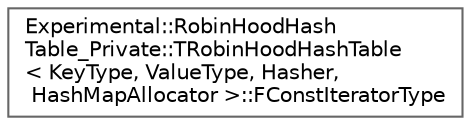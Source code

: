 digraph "Graphical Class Hierarchy"
{
 // INTERACTIVE_SVG=YES
 // LATEX_PDF_SIZE
  bgcolor="transparent";
  edge [fontname=Helvetica,fontsize=10,labelfontname=Helvetica,labelfontsize=10];
  node [fontname=Helvetica,fontsize=10,shape=box,height=0.2,width=0.4];
  rankdir="LR";
  Node0 [id="Node000000",label="Experimental::RobinHoodHash\lTable_Private::TRobinHoodHashTable\l\< KeyType, ValueType, Hasher,\l HashMapAllocator \>::FConstIteratorType",height=0.2,width=0.4,color="grey40", fillcolor="white", style="filled",URL="$d3/d14/classExperimental_1_1RobinHoodHashTable__Private_1_1TRobinHoodHashTable_1_1FConstIteratorType.html",tooltip=" "];
}
